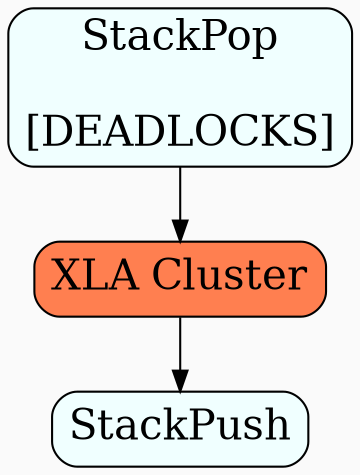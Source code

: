 digraph {
  graph[bgcolor=gray98,compound=true]
  node[fontsize=20,shape=box,fillcolor=azure, style="filled,rounded"]

  "XLA Cluster"[fillcolor=coral]
  StackPop[label="StackPop\n\n[DEADLOCKS]"]

  StackPop -> "XLA Cluster"
  "XLA Cluster" -> StackPush
}
